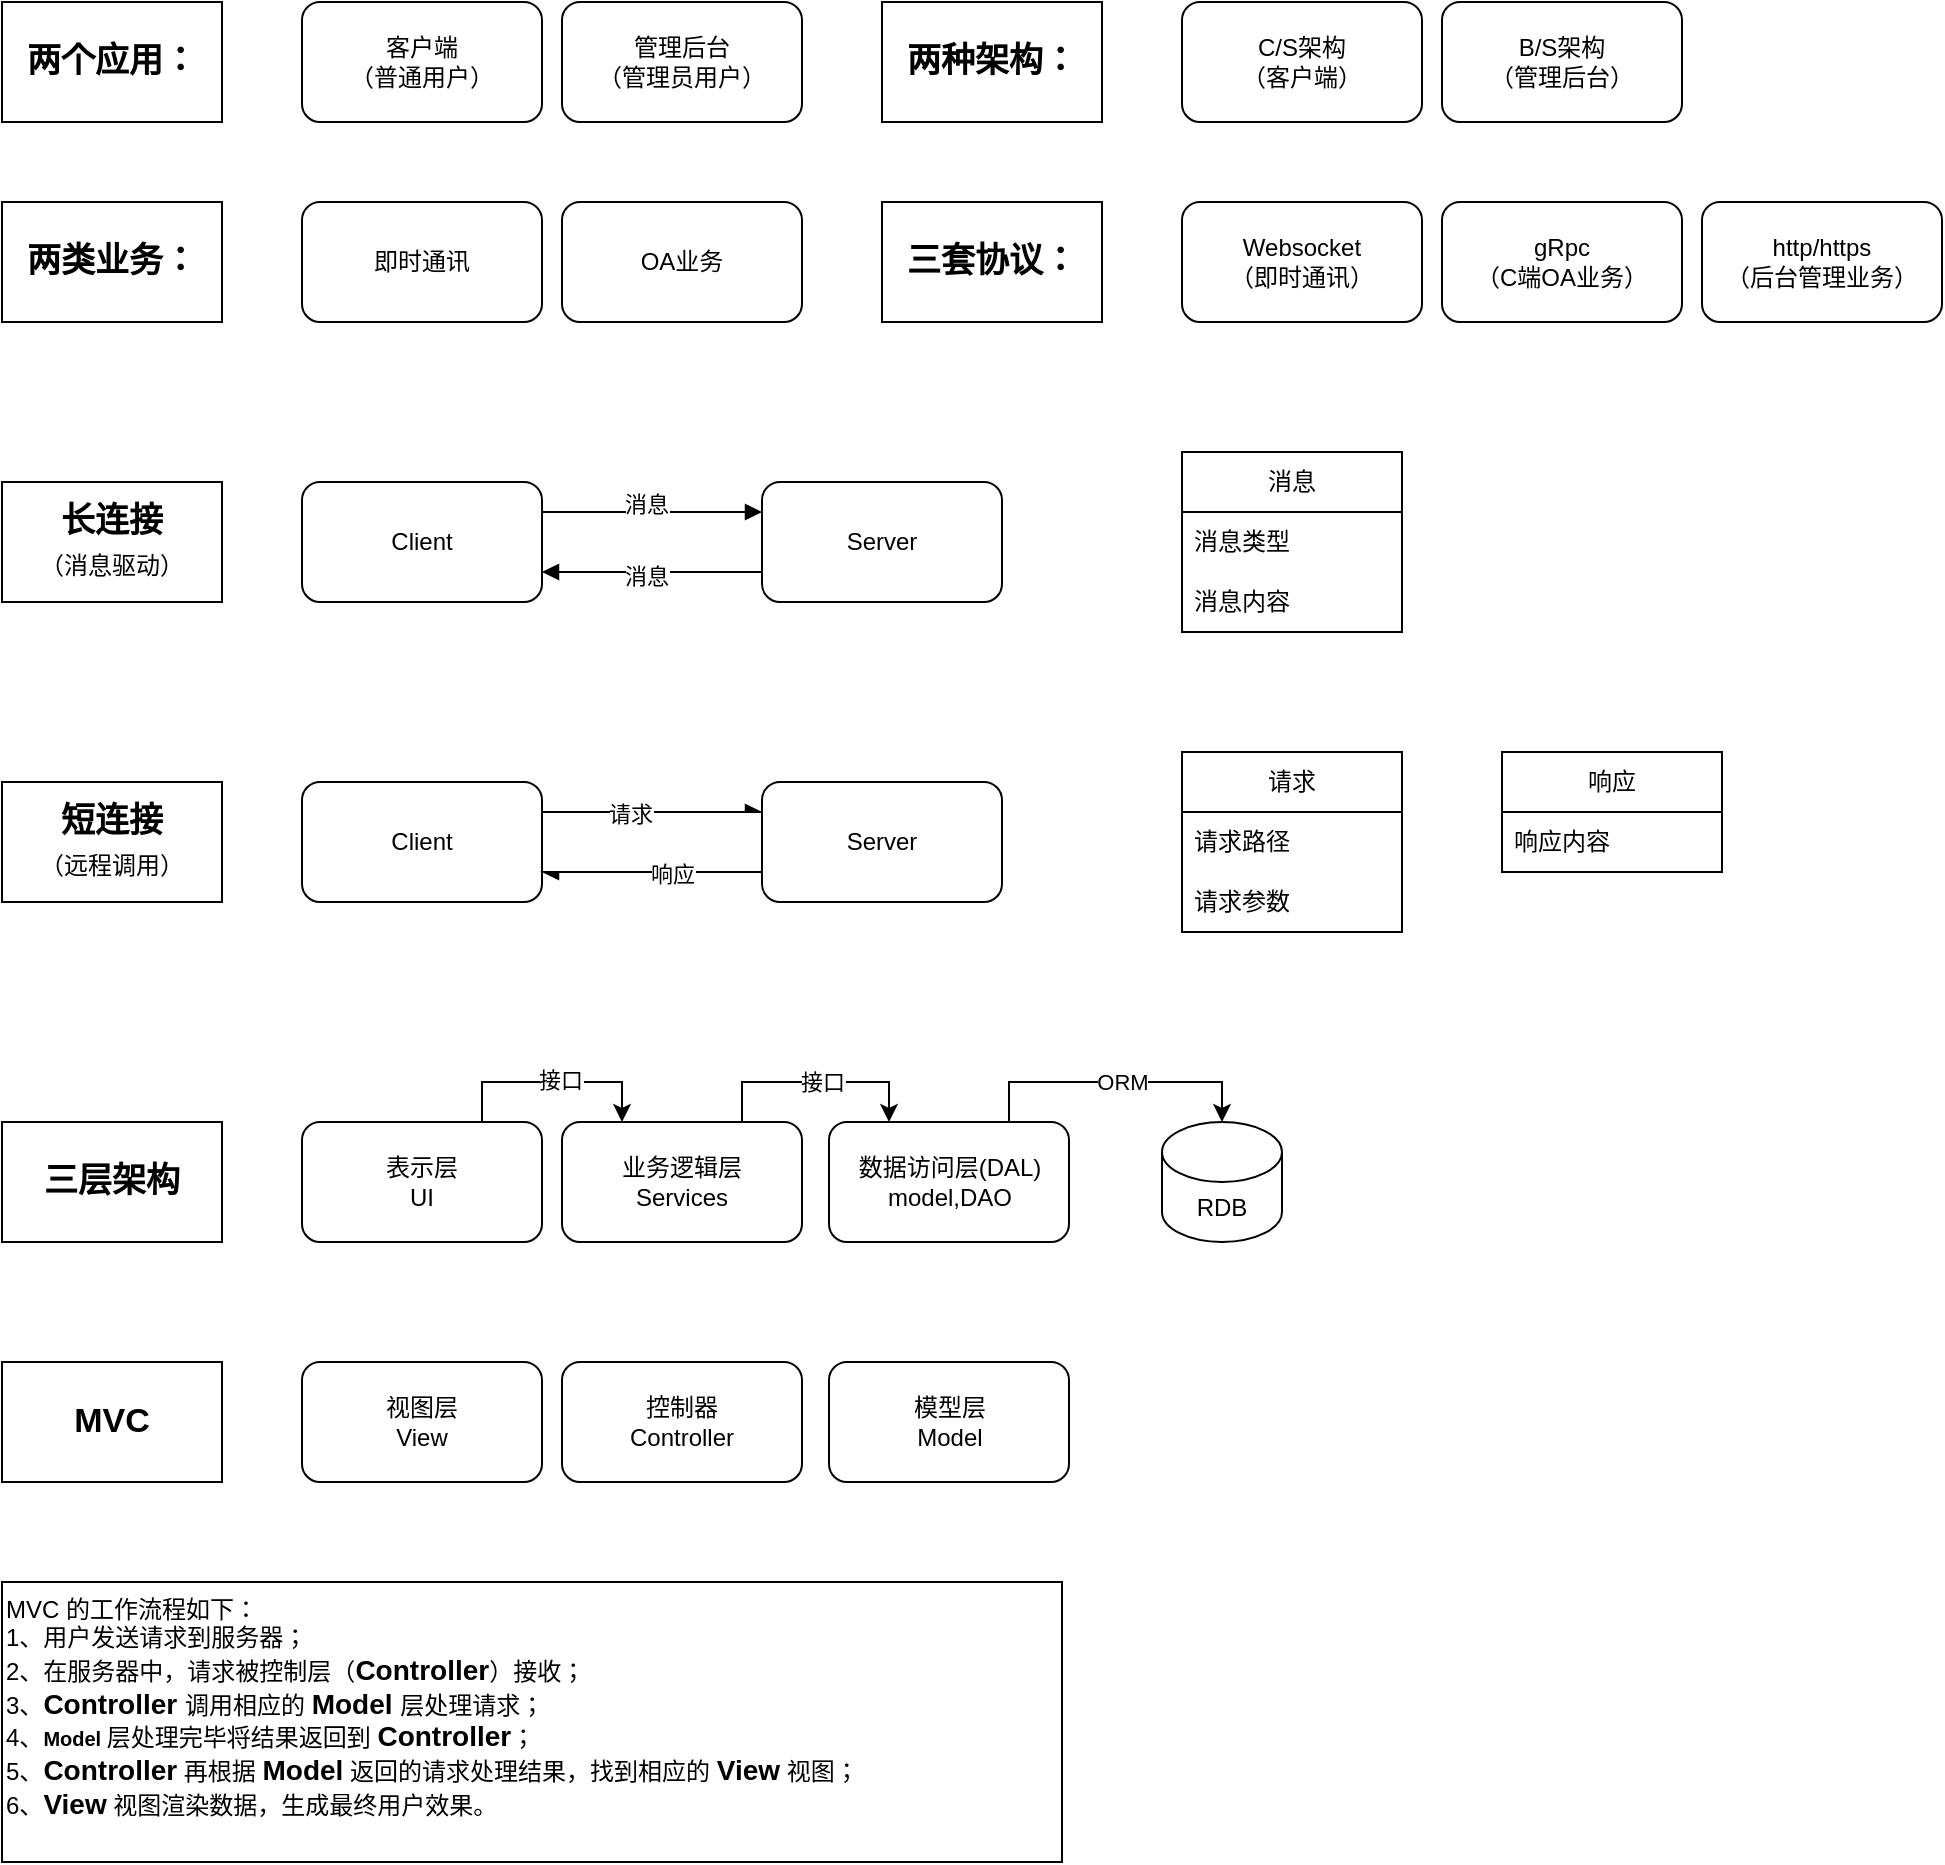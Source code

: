 <mxfile version="21.5.0" type="github" pages="5">
  <diagram name="基础" id="sG3oPgEz_aeOG0XMmGw-">
    <mxGraphModel dx="1434" dy="756" grid="1" gridSize="10" guides="1" tooltips="1" connect="1" arrows="1" fold="1" page="1" pageScale="1" pageWidth="827" pageHeight="1169" math="0" shadow="0">
      <root>
        <mxCell id="0" />
        <mxCell id="1" parent="0" />
        <mxCell id="rIzHxiZNS2y8i6uPBZCZ-1" value="客户端&lt;br&gt;（普通用户）" style="rounded=1;whiteSpace=wrap;html=1;" parent="1" vertex="1">
          <mxGeometry x="150" y="40" width="120" height="60" as="geometry" />
        </mxCell>
        <mxCell id="rIzHxiZNS2y8i6uPBZCZ-2" value="管理后台&lt;br&gt;（管理员用户）" style="rounded=1;whiteSpace=wrap;html=1;" parent="1" vertex="1">
          <mxGeometry x="280" y="40" width="120" height="60" as="geometry" />
        </mxCell>
        <mxCell id="rIzHxiZNS2y8i6uPBZCZ-3" value="两个应用：" style="text;strokeColor=default;align=center;fillColor=none;html=1;verticalAlign=middle;whiteSpace=wrap;rounded=0;fontSize=17;fontStyle=1;labelBorderColor=none;" parent="1" vertex="1">
          <mxGeometry y="40" width="110" height="60" as="geometry" />
        </mxCell>
        <mxCell id="rIzHxiZNS2y8i6uPBZCZ-4" value="两类业务：" style="text;strokeColor=default;align=center;fillColor=none;html=1;verticalAlign=middle;whiteSpace=wrap;rounded=0;fontSize=17;fontStyle=1;labelBorderColor=none;" parent="1" vertex="1">
          <mxGeometry y="140" width="110" height="60" as="geometry" />
        </mxCell>
        <mxCell id="rIzHxiZNS2y8i6uPBZCZ-5" value="即时通讯" style="rounded=1;whiteSpace=wrap;html=1;" parent="1" vertex="1">
          <mxGeometry x="150" y="140" width="120" height="60" as="geometry" />
        </mxCell>
        <mxCell id="rIzHxiZNS2y8i6uPBZCZ-6" value="OA业务" style="rounded=1;whiteSpace=wrap;html=1;" parent="1" vertex="1">
          <mxGeometry x="280" y="140" width="120" height="60" as="geometry" />
        </mxCell>
        <mxCell id="rIzHxiZNS2y8i6uPBZCZ-7" value="两种架构：" style="text;strokeColor=default;align=center;fillColor=none;html=1;verticalAlign=middle;whiteSpace=wrap;rounded=0;fontSize=17;fontStyle=1;labelBorderColor=none;" parent="1" vertex="1">
          <mxGeometry x="440" y="40" width="110" height="60" as="geometry" />
        </mxCell>
        <mxCell id="rIzHxiZNS2y8i6uPBZCZ-8" value="C/S架构&lt;br&gt;（客户端）" style="rounded=1;whiteSpace=wrap;html=1;" parent="1" vertex="1">
          <mxGeometry x="590" y="40" width="120" height="60" as="geometry" />
        </mxCell>
        <mxCell id="rIzHxiZNS2y8i6uPBZCZ-9" value="B/S架构&lt;br&gt;（管理后台）" style="rounded=1;whiteSpace=wrap;html=1;" parent="1" vertex="1">
          <mxGeometry x="720" y="40" width="120" height="60" as="geometry" />
        </mxCell>
        <mxCell id="rIzHxiZNS2y8i6uPBZCZ-10" value="三套协议：" style="text;strokeColor=default;align=center;fillColor=none;html=1;verticalAlign=middle;whiteSpace=wrap;rounded=0;fontSize=17;fontStyle=1;labelBorderColor=none;" parent="1" vertex="1">
          <mxGeometry x="440" y="140" width="110" height="60" as="geometry" />
        </mxCell>
        <mxCell id="rIzHxiZNS2y8i6uPBZCZ-11" value="Websocket&lt;br&gt;（即时通讯）" style="rounded=1;whiteSpace=wrap;html=1;" parent="1" vertex="1">
          <mxGeometry x="590" y="140" width="120" height="60" as="geometry" />
        </mxCell>
        <mxCell id="rIzHxiZNS2y8i6uPBZCZ-12" value="gRpc&lt;br&gt;（C端OA业务）" style="rounded=1;whiteSpace=wrap;html=1;" parent="1" vertex="1">
          <mxGeometry x="720" y="140" width="120" height="60" as="geometry" />
        </mxCell>
        <mxCell id="rIzHxiZNS2y8i6uPBZCZ-13" value="http/https&lt;br&gt;（后台管理业务）" style="rounded=1;whiteSpace=wrap;html=1;" parent="1" vertex="1">
          <mxGeometry x="850" y="140" width="120" height="60" as="geometry" />
        </mxCell>
        <mxCell id="rIzHxiZNS2y8i6uPBZCZ-14" value="长连接&lt;br&gt;&lt;font style=&quot;font-size: 12px; font-weight: normal;&quot;&gt;（消息驱动）&lt;/font&gt;" style="text;strokeColor=default;align=center;fillColor=none;html=1;verticalAlign=middle;whiteSpace=wrap;rounded=0;fontSize=17;fontStyle=1;labelBorderColor=none;" parent="1" vertex="1">
          <mxGeometry y="280" width="110" height="60" as="geometry" />
        </mxCell>
        <mxCell id="rIzHxiZNS2y8i6uPBZCZ-15" value="Client" style="rounded=1;whiteSpace=wrap;html=1;" parent="1" vertex="1">
          <mxGeometry x="150" y="280" width="120" height="60" as="geometry" />
        </mxCell>
        <mxCell id="rIzHxiZNS2y8i6uPBZCZ-16" value="Server" style="rounded=1;whiteSpace=wrap;html=1;" parent="1" vertex="1">
          <mxGeometry x="380" y="280" width="120" height="60" as="geometry" />
        </mxCell>
        <mxCell id="rIzHxiZNS2y8i6uPBZCZ-17" value="" style="endArrow=block;html=1;rounded=0;exitX=1;exitY=0.25;exitDx=0;exitDy=0;entryX=0;entryY=0.25;entryDx=0;entryDy=0;endFill=1;" parent="1" source="rIzHxiZNS2y8i6uPBZCZ-15" target="rIzHxiZNS2y8i6uPBZCZ-16" edge="1">
          <mxGeometry width="50" height="50" relative="1" as="geometry">
            <mxPoint x="270" y="300" as="sourcePoint" />
            <mxPoint x="320" y="250" as="targetPoint" />
          </mxGeometry>
        </mxCell>
        <mxCell id="rIzHxiZNS2y8i6uPBZCZ-18" value="消息" style="edgeLabel;html=1;align=center;verticalAlign=middle;resizable=0;points=[];" parent="rIzHxiZNS2y8i6uPBZCZ-17" vertex="1" connectable="0">
          <mxGeometry x="-0.067" y="4" relative="1" as="geometry">
            <mxPoint as="offset" />
          </mxGeometry>
        </mxCell>
        <mxCell id="rIzHxiZNS2y8i6uPBZCZ-19" value="" style="endArrow=block;html=1;rounded=0;exitX=0;exitY=0.75;exitDx=0;exitDy=0;entryX=1;entryY=0.75;entryDx=0;entryDy=0;endFill=1;" parent="1" source="rIzHxiZNS2y8i6uPBZCZ-16" target="rIzHxiZNS2y8i6uPBZCZ-15" edge="1">
          <mxGeometry width="50" height="50" relative="1" as="geometry">
            <mxPoint x="420" y="410" as="sourcePoint" />
            <mxPoint x="470" y="360" as="targetPoint" />
          </mxGeometry>
        </mxCell>
        <mxCell id="rIzHxiZNS2y8i6uPBZCZ-20" value="消息" style="edgeLabel;html=1;align=center;verticalAlign=middle;resizable=0;points=[];" parent="rIzHxiZNS2y8i6uPBZCZ-19" vertex="1" connectable="0">
          <mxGeometry x="0.067" y="2" relative="1" as="geometry">
            <mxPoint as="offset" />
          </mxGeometry>
        </mxCell>
        <mxCell id="rIzHxiZNS2y8i6uPBZCZ-21" value="短连接&lt;br&gt;&lt;font style=&quot;font-size: 12px; font-weight: normal;&quot;&gt;（远程调用）&lt;/font&gt;" style="text;strokeColor=default;align=center;fillColor=none;html=1;verticalAlign=middle;whiteSpace=wrap;rounded=0;fontSize=17;fontStyle=1;labelBorderColor=none;" parent="1" vertex="1">
          <mxGeometry y="430" width="110" height="60" as="geometry" />
        </mxCell>
        <mxCell id="rIzHxiZNS2y8i6uPBZCZ-38" style="edgeStyle=orthogonalEdgeStyle;rounded=0;orthogonalLoop=1;jettySize=auto;html=1;exitX=1;exitY=0.25;exitDx=0;exitDy=0;entryX=0;entryY=0.25;entryDx=0;entryDy=0;endArrow=async;endFill=1;" parent="1" source="rIzHxiZNS2y8i6uPBZCZ-23" target="rIzHxiZNS2y8i6uPBZCZ-24" edge="1">
          <mxGeometry relative="1" as="geometry" />
        </mxCell>
        <mxCell id="rIzHxiZNS2y8i6uPBZCZ-39" value="请求" style="edgeLabel;html=1;align=center;verticalAlign=middle;resizable=0;points=[];" parent="rIzHxiZNS2y8i6uPBZCZ-38" vertex="1" connectable="0">
          <mxGeometry x="-0.2" y="-1" relative="1" as="geometry">
            <mxPoint as="offset" />
          </mxGeometry>
        </mxCell>
        <mxCell id="rIzHxiZNS2y8i6uPBZCZ-23" value="Client" style="rounded=1;whiteSpace=wrap;html=1;" parent="1" vertex="1">
          <mxGeometry x="150" y="430" width="120" height="60" as="geometry" />
        </mxCell>
        <mxCell id="rIzHxiZNS2y8i6uPBZCZ-24" value="Server" style="rounded=1;whiteSpace=wrap;html=1;" parent="1" vertex="1">
          <mxGeometry x="380" y="430" width="120" height="60" as="geometry" />
        </mxCell>
        <mxCell id="rIzHxiZNS2y8i6uPBZCZ-34" value="" style="endArrow=async;html=1;rounded=0;exitX=0;exitY=0.75;exitDx=0;exitDy=0;endFill=1;entryX=1;entryY=0.75;entryDx=0;entryDy=0;" parent="1" source="rIzHxiZNS2y8i6uPBZCZ-24" target="rIzHxiZNS2y8i6uPBZCZ-23" edge="1">
          <mxGeometry width="50" height="50" relative="1" as="geometry">
            <mxPoint x="382.04" y="467" as="sourcePoint" />
            <mxPoint x="270" y="467" as="targetPoint" />
          </mxGeometry>
        </mxCell>
        <mxCell id="rIzHxiZNS2y8i6uPBZCZ-40" value="响应" style="edgeLabel;html=1;align=center;verticalAlign=middle;resizable=0;points=[];" parent="rIzHxiZNS2y8i6uPBZCZ-34" vertex="1" connectable="0">
          <mxGeometry x="-0.182" y="1" relative="1" as="geometry">
            <mxPoint as="offset" />
          </mxGeometry>
        </mxCell>
        <mxCell id="rIzHxiZNS2y8i6uPBZCZ-45" value="消息" style="swimlane;fontStyle=0;childLayout=stackLayout;horizontal=1;startSize=30;horizontalStack=0;resizeParent=1;resizeParentMax=0;resizeLast=0;collapsible=1;marginBottom=0;whiteSpace=wrap;html=1;" parent="1" vertex="1">
          <mxGeometry x="590" y="265" width="110" height="90" as="geometry" />
        </mxCell>
        <mxCell id="rIzHxiZNS2y8i6uPBZCZ-47" value="消息类型" style="text;strokeColor=none;fillColor=none;align=left;verticalAlign=middle;spacingLeft=4;spacingRight=4;overflow=hidden;points=[[0,0.5],[1,0.5]];portConstraint=eastwest;rotatable=0;whiteSpace=wrap;html=1;" parent="rIzHxiZNS2y8i6uPBZCZ-45" vertex="1">
          <mxGeometry y="30" width="110" height="30" as="geometry" />
        </mxCell>
        <mxCell id="rIzHxiZNS2y8i6uPBZCZ-48" value="消息内容" style="text;strokeColor=none;fillColor=none;align=left;verticalAlign=middle;spacingLeft=4;spacingRight=4;overflow=hidden;points=[[0,0.5],[1,0.5]];portConstraint=eastwest;rotatable=0;whiteSpace=wrap;html=1;" parent="rIzHxiZNS2y8i6uPBZCZ-45" vertex="1">
          <mxGeometry y="60" width="110" height="30" as="geometry" />
        </mxCell>
        <mxCell id="rIzHxiZNS2y8i6uPBZCZ-53" value="请求" style="swimlane;fontStyle=0;childLayout=stackLayout;horizontal=1;startSize=30;horizontalStack=0;resizeParent=1;resizeParentMax=0;resizeLast=0;collapsible=1;marginBottom=0;whiteSpace=wrap;html=1;" parent="1" vertex="1">
          <mxGeometry x="590" y="415" width="110" height="90" as="geometry" />
        </mxCell>
        <mxCell id="rIzHxiZNS2y8i6uPBZCZ-54" value="请求路径" style="text;strokeColor=none;fillColor=none;align=left;verticalAlign=middle;spacingLeft=4;spacingRight=4;overflow=hidden;points=[[0,0.5],[1,0.5]];portConstraint=eastwest;rotatable=0;whiteSpace=wrap;html=1;" parent="rIzHxiZNS2y8i6uPBZCZ-53" vertex="1">
          <mxGeometry y="30" width="110" height="30" as="geometry" />
        </mxCell>
        <mxCell id="rIzHxiZNS2y8i6uPBZCZ-55" value="请求参数" style="text;strokeColor=none;fillColor=none;align=left;verticalAlign=middle;spacingLeft=4;spacingRight=4;overflow=hidden;points=[[0,0.5],[1,0.5]];portConstraint=eastwest;rotatable=0;whiteSpace=wrap;html=1;" parent="rIzHxiZNS2y8i6uPBZCZ-53" vertex="1">
          <mxGeometry y="60" width="110" height="30" as="geometry" />
        </mxCell>
        <mxCell id="rIzHxiZNS2y8i6uPBZCZ-57" value="响应" style="swimlane;fontStyle=0;childLayout=stackLayout;horizontal=1;startSize=30;horizontalStack=0;resizeParent=1;resizeParentMax=0;resizeLast=0;collapsible=1;marginBottom=0;whiteSpace=wrap;html=1;" parent="1" vertex="1">
          <mxGeometry x="750" y="415" width="110" height="60" as="geometry" />
        </mxCell>
        <mxCell id="rIzHxiZNS2y8i6uPBZCZ-58" value="响应内容" style="text;strokeColor=none;fillColor=none;align=left;verticalAlign=middle;spacingLeft=4;spacingRight=4;overflow=hidden;points=[[0,0.5],[1,0.5]];portConstraint=eastwest;rotatable=0;whiteSpace=wrap;html=1;" parent="rIzHxiZNS2y8i6uPBZCZ-57" vertex="1">
          <mxGeometry y="30" width="110" height="30" as="geometry" />
        </mxCell>
        <mxCell id="9mUCNVrWk9rMqtIubA2z-7" style="edgeStyle=orthogonalEdgeStyle;rounded=0;orthogonalLoop=1;jettySize=auto;html=1;exitX=0.75;exitY=0;exitDx=0;exitDy=0;entryX=0.25;entryY=0;entryDx=0;entryDy=0;" parent="1" source="9mUCNVrWk9rMqtIubA2z-1" target="9mUCNVrWk9rMqtIubA2z-3" edge="1">
          <mxGeometry relative="1" as="geometry" />
        </mxCell>
        <mxCell id="9mUCNVrWk9rMqtIubA2z-8" value="接口" style="edgeLabel;html=1;align=center;verticalAlign=middle;resizable=0;points=[];" parent="9mUCNVrWk9rMqtIubA2z-7" vertex="1" connectable="0">
          <mxGeometry x="-0.212" y="1" relative="1" as="geometry">
            <mxPoint x="15" as="offset" />
          </mxGeometry>
        </mxCell>
        <mxCell id="9mUCNVrWk9rMqtIubA2z-1" value="表示层&lt;br&gt;UI" style="rounded=1;whiteSpace=wrap;html=1;" parent="1" vertex="1">
          <mxGeometry x="150" y="600" width="120" height="60" as="geometry" />
        </mxCell>
        <mxCell id="9mUCNVrWk9rMqtIubA2z-2" value="三层架构" style="text;strokeColor=default;align=center;fillColor=none;html=1;verticalAlign=middle;whiteSpace=wrap;rounded=0;fontSize=17;fontStyle=1;labelBorderColor=none;" parent="1" vertex="1">
          <mxGeometry y="600" width="110" height="60" as="geometry" />
        </mxCell>
        <mxCell id="9mUCNVrWk9rMqtIubA2z-10" style="edgeStyle=orthogonalEdgeStyle;rounded=0;orthogonalLoop=1;jettySize=auto;html=1;exitX=0.75;exitY=0;exitDx=0;exitDy=0;entryX=0.25;entryY=0;entryDx=0;entryDy=0;" parent="1" source="9mUCNVrWk9rMqtIubA2z-3" target="9mUCNVrWk9rMqtIubA2z-4" edge="1">
          <mxGeometry relative="1" as="geometry" />
        </mxCell>
        <mxCell id="9mUCNVrWk9rMqtIubA2z-11" value="接口" style="edgeLabel;html=1;align=center;verticalAlign=middle;resizable=0;points=[];" parent="9mUCNVrWk9rMqtIubA2z-10" vertex="1" connectable="0">
          <mxGeometry x="-0.242" relative="1" as="geometry">
            <mxPoint x="17" as="offset" />
          </mxGeometry>
        </mxCell>
        <mxCell id="9mUCNVrWk9rMqtIubA2z-3" value="业务逻辑层&lt;br&gt;Services" style="rounded=1;whiteSpace=wrap;html=1;" parent="1" vertex="1">
          <mxGeometry x="280" y="600" width="120" height="60" as="geometry" />
        </mxCell>
        <mxCell id="9mUCNVrWk9rMqtIubA2z-14" style="edgeStyle=orthogonalEdgeStyle;rounded=0;orthogonalLoop=1;jettySize=auto;html=1;exitX=0.75;exitY=0;exitDx=0;exitDy=0;entryX=0.5;entryY=0;entryDx=0;entryDy=0;entryPerimeter=0;" parent="1" source="9mUCNVrWk9rMqtIubA2z-4" target="9mUCNVrWk9rMqtIubA2z-13" edge="1">
          <mxGeometry relative="1" as="geometry" />
        </mxCell>
        <mxCell id="9mUCNVrWk9rMqtIubA2z-15" value="ORM" style="edgeLabel;html=1;align=center;verticalAlign=middle;resizable=0;points=[];" parent="9mUCNVrWk9rMqtIubA2z-14" vertex="1" connectable="0">
          <mxGeometry x="-0.215" relative="1" as="geometry">
            <mxPoint x="19" as="offset" />
          </mxGeometry>
        </mxCell>
        <mxCell id="9mUCNVrWk9rMqtIubA2z-4" value="数据访问层(DAL)&lt;br&gt;model,DAO" style="rounded=1;whiteSpace=wrap;html=1;" parent="1" vertex="1">
          <mxGeometry x="413.5" y="600" width="120" height="60" as="geometry" />
        </mxCell>
        <mxCell id="9mUCNVrWk9rMqtIubA2z-13" value="RDB" style="shape=cylinder3;whiteSpace=wrap;html=1;boundedLbl=1;backgroundOutline=1;size=15;" parent="1" vertex="1">
          <mxGeometry x="580" y="600" width="60" height="60" as="geometry" />
        </mxCell>
        <mxCell id="4Tgl8FOToFGgo1LtBtbl-1" value="MVC" style="text;strokeColor=default;align=center;fillColor=none;html=1;verticalAlign=middle;whiteSpace=wrap;rounded=0;fontSize=17;fontStyle=1;labelBorderColor=none;" parent="1" vertex="1">
          <mxGeometry y="720" width="110" height="60" as="geometry" />
        </mxCell>
        <mxCell id="4Tgl8FOToFGgo1LtBtbl-2" value="视图层&lt;br&gt;View" style="rounded=1;whiteSpace=wrap;html=1;" parent="1" vertex="1">
          <mxGeometry x="150" y="720" width="120" height="60" as="geometry" />
        </mxCell>
        <mxCell id="4Tgl8FOToFGgo1LtBtbl-3" value="控制器&lt;br&gt;Controller" style="rounded=1;whiteSpace=wrap;html=1;" parent="1" vertex="1">
          <mxGeometry x="280" y="720" width="120" height="60" as="geometry" />
        </mxCell>
        <mxCell id="4Tgl8FOToFGgo1LtBtbl-4" value="模型层&lt;br&gt;Model" style="rounded=1;whiteSpace=wrap;html=1;" parent="1" vertex="1">
          <mxGeometry x="413.5" y="720" width="120" height="60" as="geometry" />
        </mxCell>
        <mxCell id="4Tgl8FOToFGgo1LtBtbl-5" value="&lt;div&gt;MVC 的工作流程如下：&lt;/div&gt;&lt;div&gt;&lt;span style=&quot;font-size: 12px;&quot;&gt;1、用户发送请求到服务器；&lt;/span&gt;&lt;/div&gt;&lt;div&gt;&lt;span style=&quot;font-size: 12px;&quot;&gt;2、在服务器中，请求被控制层（&lt;/span&gt;&lt;b style=&quot;&quot;&gt;&lt;font style=&quot;font-size: 14px;&quot;&gt;Controller&lt;/font&gt;&lt;/b&gt;&lt;span style=&quot;font-size: 12px;&quot;&gt;）接收；&lt;/span&gt;&lt;/div&gt;&lt;div&gt;&lt;span style=&quot;font-size: 12px;&quot;&gt;3、&lt;/span&gt;&lt;b style=&quot;font-size: 14px;&quot;&gt;&lt;font style=&quot;font-size: 14px;&quot;&gt;Controller&lt;/font&gt; &lt;/b&gt;&lt;span style=&quot;font-size: 12px;&quot;&gt;调用相应的 &lt;/span&gt;&lt;b style=&quot;&quot;&gt;&lt;font style=&quot;font-size: 14px;&quot;&gt;Model &lt;/font&gt;&lt;/b&gt;&lt;span style=&quot;font-size: 12px;&quot;&gt;层处理请求；&lt;/span&gt;&lt;/div&gt;&lt;div&gt;&lt;span style=&quot;font-size: 12px;&quot;&gt;4、&lt;/span&gt;&lt;font size=&quot;1&quot;&gt;&lt;b&gt;Model &lt;/b&gt;&lt;/font&gt;&lt;span style=&quot;font-size: 12px;&quot;&gt;层处理完毕将结果返回到 &lt;/span&gt;&lt;b style=&quot;&quot;&gt;&lt;font style=&quot;font-size: 14px;&quot;&gt;Controller&lt;/font&gt;&lt;/b&gt;&lt;span style=&quot;font-size: 12px;&quot;&gt;；&lt;/span&gt;&lt;/div&gt;&lt;div&gt;&lt;span style=&quot;font-size: 12px;&quot;&gt;5、&lt;/span&gt;&lt;b style=&quot;&quot;&gt;&lt;font style=&quot;font-size: 14px;&quot;&gt;Controller&lt;/font&gt;&lt;/b&gt;&lt;span style=&quot;font-size: 12px;&quot;&gt; 再根据 &lt;/span&gt;&lt;b style=&quot;&quot;&gt;&lt;font style=&quot;font-size: 14px;&quot;&gt;Model&lt;/font&gt;&lt;/b&gt;&lt;span style=&quot;font-size: 12px;&quot;&gt; 返回的请求处理结果，找到相应的 &lt;/span&gt;&lt;b style=&quot;&quot;&gt;&lt;font style=&quot;font-size: 14px;&quot;&gt;View&lt;/font&gt;&lt;/b&gt;&lt;span style=&quot;font-size: 12px;&quot;&gt; 视图；&lt;/span&gt;&lt;/div&gt;&lt;div&gt;&lt;span style=&quot;font-size: 12px;&quot;&gt;6、&lt;/span&gt;&lt;b style=&quot;&quot;&gt;&lt;font style=&quot;font-size: 14px;&quot;&gt;View&lt;/font&gt;&lt;/b&gt;&lt;span style=&quot;font-size: 12px;&quot;&gt; 视图渲染数据，生成最终用户效果。&lt;/span&gt;&lt;/div&gt;" style="text;strokeColor=default;align=left;fillColor=none;html=1;verticalAlign=top;whiteSpace=wrap;rounded=0;labelBorderColor=none;" parent="1" vertex="1">
          <mxGeometry y="830" width="530" height="140" as="geometry" />
        </mxCell>
      </root>
    </mxGraphModel>
  </diagram>
  <diagram id="tN4jnSYM_h4HnrClo1Nv" name="在长连接实现短链接效果">
    <mxGraphModel dx="1434" dy="756" grid="1" gridSize="10" guides="1" tooltips="1" connect="1" arrows="1" fold="1" page="1" pageScale="1" pageWidth="827" pageHeight="1169" math="0" shadow="0">
      <root>
        <mxCell id="0" />
        <mxCell id="1" parent="0" />
        <mxCell id="YNOUVwH54cx1xNfk3MO3-1" value="长连接的优缺点：&lt;br&gt;优点：&lt;br&gt;&amp;nbsp; &amp;nbsp; 1、减少TCP握手，响应速度更快；&lt;br&gt;&amp;nbsp; &amp;nbsp; 2、减少认证次数，系统开销更小；&lt;br&gt;&amp;nbsp; &amp;nbsp; 3、服务端可以主动发送数据；&lt;br&gt;&lt;br&gt;弱势：&lt;br&gt;&amp;nbsp; &amp;nbsp; 1、在一个连接处理多个事务，只能串行化处理，效率低。" style="text;strokeColor=default;align=left;fillColor=none;html=1;verticalAlign=top;whiteSpace=wrap;rounded=0;horizontal=1;" parent="1" vertex="1">
          <mxGeometry x="50" y="50" width="400" height="150" as="geometry" />
        </mxCell>
        <mxCell id="YNOUVwH54cx1xNfk3MO3-2" value="" style="endArrow=none;html=1;rounded=0;" parent="1" edge="1">
          <mxGeometry width="50" height="50" relative="1" as="geometry">
            <mxPoint x="120" y="400" as="sourcePoint" />
            <mxPoint x="120" y="280" as="targetPoint" />
          </mxGeometry>
        </mxCell>
        <mxCell id="YNOUVwH54cx1xNfk3MO3-23" value="" style="childLayout=tableLayout;recursiveResize=0;shadow=0;fillColor=none;strokeColor=#C0C0C0;" parent="1" vertex="1">
          <mxGeometry x="50" y="270" width="60" height="140" as="geometry" />
        </mxCell>
        <mxCell id="YNOUVwH54cx1xNfk3MO3-24" value="" style="shape=tableRow;horizontal=0;startSize=0;swimlaneHead=0;swimlaneBody=0;top=0;left=0;bottom=0;right=0;dropTarget=0;collapsible=0;recursiveResize=0;expand=0;fontStyle=0;fillColor=none;" parent="YNOUVwH54cx1xNfk3MO3-23" vertex="1">
          <mxGeometry width="60" height="47" as="geometry" />
        </mxCell>
        <mxCell id="YNOUVwH54cx1xNfk3MO3-25" value="事务1" style="connectable=0;recursiveResize=0;strokeColor=none;fillColor=none;align=center;whiteSpace=wrap;html=1;" parent="YNOUVwH54cx1xNfk3MO3-24" vertex="1">
          <mxGeometry width="60" height="47" as="geometry">
            <mxRectangle width="60" height="47" as="alternateBounds" />
          </mxGeometry>
        </mxCell>
        <mxCell id="YNOUVwH54cx1xNfk3MO3-28" style="shape=tableRow;horizontal=0;startSize=0;swimlaneHead=0;swimlaneBody=0;top=0;left=0;bottom=0;right=0;dropTarget=0;collapsible=0;recursiveResize=0;expand=0;fontStyle=0;fillColor=none;" parent="YNOUVwH54cx1xNfk3MO3-23" vertex="1">
          <mxGeometry y="47" width="60" height="46" as="geometry" />
        </mxCell>
        <mxCell id="YNOUVwH54cx1xNfk3MO3-29" value="事务2" style="connectable=0;recursiveResize=0;strokeColor=none;fillColor=none;align=center;whiteSpace=wrap;html=1;" parent="YNOUVwH54cx1xNfk3MO3-28" vertex="1">
          <mxGeometry width="60" height="46" as="geometry">
            <mxRectangle width="60" height="46" as="alternateBounds" />
          </mxGeometry>
        </mxCell>
        <mxCell id="YNOUVwH54cx1xNfk3MO3-32" style="shape=tableRow;horizontal=0;startSize=0;swimlaneHead=0;swimlaneBody=0;top=0;left=0;bottom=0;right=0;dropTarget=0;collapsible=0;recursiveResize=0;expand=0;fontStyle=0;fillColor=none;" parent="YNOUVwH54cx1xNfk3MO3-23" vertex="1">
          <mxGeometry y="93" width="60" height="47" as="geometry" />
        </mxCell>
        <mxCell id="YNOUVwH54cx1xNfk3MO3-33" value="事务3" style="connectable=0;recursiveResize=0;strokeColor=none;fillColor=none;align=center;whiteSpace=wrap;html=1;" parent="YNOUVwH54cx1xNfk3MO3-32" vertex="1">
          <mxGeometry width="60" height="47" as="geometry">
            <mxRectangle width="60" height="47" as="alternateBounds" />
          </mxGeometry>
        </mxCell>
        <mxCell id="YNOUVwH54cx1xNfk3MO3-37" value="" style="endArrow=none;html=1;rounded=0;" parent="1" edge="1">
          <mxGeometry width="50" height="50" relative="1" as="geometry">
            <mxPoint x="400" y="400" as="sourcePoint" />
            <mxPoint x="400" y="280" as="targetPoint" />
          </mxGeometry>
        </mxCell>
        <mxCell id="YNOUVwH54cx1xNfk3MO3-38" value="" style="childLayout=tableLayout;recursiveResize=0;shadow=0;fillColor=none;strokeColor=#C0C0C0;" parent="1" vertex="1">
          <mxGeometry x="414" y="270" width="60" height="140" as="geometry" />
        </mxCell>
        <mxCell id="YNOUVwH54cx1xNfk3MO3-39" value="" style="shape=tableRow;horizontal=0;startSize=0;swimlaneHead=0;swimlaneBody=0;top=0;left=0;bottom=0;right=0;dropTarget=0;collapsible=0;recursiveResize=0;expand=0;fontStyle=0;fillColor=none;" parent="YNOUVwH54cx1xNfk3MO3-38" vertex="1">
          <mxGeometry width="60" height="47" as="geometry" />
        </mxCell>
        <mxCell id="YNOUVwH54cx1xNfk3MO3-40" value="事务1" style="connectable=0;recursiveResize=0;strokeColor=none;fillColor=none;align=center;whiteSpace=wrap;html=1;" parent="YNOUVwH54cx1xNfk3MO3-39" vertex="1">
          <mxGeometry width="60" height="47" as="geometry">
            <mxRectangle width="60" height="47" as="alternateBounds" />
          </mxGeometry>
        </mxCell>
        <mxCell id="YNOUVwH54cx1xNfk3MO3-41" style="shape=tableRow;horizontal=0;startSize=0;swimlaneHead=0;swimlaneBody=0;top=0;left=0;bottom=0;right=0;dropTarget=0;collapsible=0;recursiveResize=0;expand=0;fontStyle=0;fillColor=none;" parent="YNOUVwH54cx1xNfk3MO3-38" vertex="1">
          <mxGeometry y="47" width="60" height="46" as="geometry" />
        </mxCell>
        <mxCell id="YNOUVwH54cx1xNfk3MO3-42" value="事务2" style="connectable=0;recursiveResize=0;strokeColor=none;fillColor=none;align=center;whiteSpace=wrap;html=1;" parent="YNOUVwH54cx1xNfk3MO3-41" vertex="1">
          <mxGeometry width="60" height="46" as="geometry">
            <mxRectangle width="60" height="46" as="alternateBounds" />
          </mxGeometry>
        </mxCell>
        <mxCell id="YNOUVwH54cx1xNfk3MO3-43" style="shape=tableRow;horizontal=0;startSize=0;swimlaneHead=0;swimlaneBody=0;top=0;left=0;bottom=0;right=0;dropTarget=0;collapsible=0;recursiveResize=0;expand=0;fontStyle=0;fillColor=none;" parent="YNOUVwH54cx1xNfk3MO3-38" vertex="1">
          <mxGeometry y="93" width="60" height="47" as="geometry" />
        </mxCell>
        <mxCell id="YNOUVwH54cx1xNfk3MO3-44" value="事务3" style="connectable=0;recursiveResize=0;strokeColor=none;fillColor=none;align=center;whiteSpace=wrap;html=1;" parent="YNOUVwH54cx1xNfk3MO3-43" vertex="1">
          <mxGeometry width="60" height="47" as="geometry">
            <mxRectangle width="60" height="47" as="alternateBounds" />
          </mxGeometry>
        </mxCell>
        <mxCell id="YNOUVwH54cx1xNfk3MO3-45" value="" style="endArrow=none;html=1;rounded=0;" parent="1" edge="1">
          <mxGeometry width="50" height="50" relative="1" as="geometry">
            <mxPoint x="610" y="400" as="sourcePoint" />
            <mxPoint x="610" y="280" as="targetPoint" />
          </mxGeometry>
        </mxCell>
        <mxCell id="YNOUVwH54cx1xNfk3MO3-46" value="" style="childLayout=tableLayout;recursiveResize=0;shadow=0;fillColor=none;strokeColor=#C0C0C0;" parent="1" vertex="1">
          <mxGeometry x="540" y="270" width="60" height="140" as="geometry" />
        </mxCell>
        <mxCell id="YNOUVwH54cx1xNfk3MO3-47" value="" style="shape=tableRow;horizontal=0;startSize=0;swimlaneHead=0;swimlaneBody=0;top=0;left=0;bottom=0;right=0;dropTarget=0;collapsible=0;recursiveResize=0;expand=0;fontStyle=0;fillColor=none;" parent="YNOUVwH54cx1xNfk3MO3-46" vertex="1">
          <mxGeometry width="60" height="47" as="geometry" />
        </mxCell>
        <mxCell id="YNOUVwH54cx1xNfk3MO3-48" value="事务1" style="connectable=0;recursiveResize=0;strokeColor=none;fillColor=none;align=center;whiteSpace=wrap;html=1;" parent="YNOUVwH54cx1xNfk3MO3-47" vertex="1">
          <mxGeometry width="60" height="47" as="geometry">
            <mxRectangle width="60" height="47" as="alternateBounds" />
          </mxGeometry>
        </mxCell>
        <mxCell id="YNOUVwH54cx1xNfk3MO3-49" style="shape=tableRow;horizontal=0;startSize=0;swimlaneHead=0;swimlaneBody=0;top=0;left=0;bottom=0;right=0;dropTarget=0;collapsible=0;recursiveResize=0;expand=0;fontStyle=0;fillColor=none;" parent="YNOUVwH54cx1xNfk3MO3-46" vertex="1">
          <mxGeometry y="47" width="60" height="46" as="geometry" />
        </mxCell>
        <mxCell id="YNOUVwH54cx1xNfk3MO3-50" value="事务2" style="connectable=0;recursiveResize=0;strokeColor=none;fillColor=none;align=center;whiteSpace=wrap;html=1;" parent="YNOUVwH54cx1xNfk3MO3-49" vertex="1">
          <mxGeometry width="60" height="46" as="geometry">
            <mxRectangle width="60" height="46" as="alternateBounds" />
          </mxGeometry>
        </mxCell>
        <mxCell id="YNOUVwH54cx1xNfk3MO3-51" style="shape=tableRow;horizontal=0;startSize=0;swimlaneHead=0;swimlaneBody=0;top=0;left=0;bottom=0;right=0;dropTarget=0;collapsible=0;recursiveResize=0;expand=0;fontStyle=0;fillColor=none;" parent="YNOUVwH54cx1xNfk3MO3-46" vertex="1">
          <mxGeometry y="93" width="60" height="47" as="geometry" />
        </mxCell>
        <mxCell id="YNOUVwH54cx1xNfk3MO3-52" value="事务3" style="connectable=0;recursiveResize=0;strokeColor=none;fillColor=none;align=center;whiteSpace=wrap;html=1;" parent="YNOUVwH54cx1xNfk3MO3-51" vertex="1">
          <mxGeometry width="60" height="47" as="geometry">
            <mxRectangle width="60" height="47" as="alternateBounds" />
          </mxGeometry>
        </mxCell>
        <mxCell id="YNOUVwH54cx1xNfk3MO3-54" value="" style="endArrow=none;html=1;rounded=0;" parent="1" edge="1">
          <mxGeometry width="50" height="50" relative="1" as="geometry">
            <mxPoint x="890" y="400" as="sourcePoint" />
            <mxPoint x="890" y="280" as="targetPoint" />
          </mxGeometry>
        </mxCell>
        <mxCell id="YNOUVwH54cx1xNfk3MO3-55" value="" style="childLayout=tableLayout;recursiveResize=0;shadow=0;fillColor=none;strokeColor=#C0C0C0;" parent="1" vertex="1">
          <mxGeometry x="904" y="270" width="60" height="140" as="geometry" />
        </mxCell>
        <mxCell id="YNOUVwH54cx1xNfk3MO3-56" value="" style="shape=tableRow;horizontal=0;startSize=0;swimlaneHead=0;swimlaneBody=0;top=0;left=0;bottom=0;right=0;dropTarget=0;collapsible=0;recursiveResize=0;expand=0;fontStyle=0;fillColor=none;" parent="YNOUVwH54cx1xNfk3MO3-55" vertex="1">
          <mxGeometry width="60" height="47" as="geometry" />
        </mxCell>
        <mxCell id="YNOUVwH54cx1xNfk3MO3-57" value="事务1" style="connectable=0;recursiveResize=0;strokeColor=none;fillColor=none;align=center;whiteSpace=wrap;html=1;" parent="YNOUVwH54cx1xNfk3MO3-56" vertex="1">
          <mxGeometry width="60" height="47" as="geometry">
            <mxRectangle width="60" height="47" as="alternateBounds" />
          </mxGeometry>
        </mxCell>
        <mxCell id="YNOUVwH54cx1xNfk3MO3-58" style="shape=tableRow;horizontal=0;startSize=0;swimlaneHead=0;swimlaneBody=0;top=0;left=0;bottom=0;right=0;dropTarget=0;collapsible=0;recursiveResize=0;expand=0;fontStyle=0;fillColor=none;" parent="YNOUVwH54cx1xNfk3MO3-55" vertex="1">
          <mxGeometry y="47" width="60" height="46" as="geometry" />
        </mxCell>
        <mxCell id="YNOUVwH54cx1xNfk3MO3-59" value="事务2" style="connectable=0;recursiveResize=0;strokeColor=none;fillColor=none;align=center;whiteSpace=wrap;html=1;" parent="YNOUVwH54cx1xNfk3MO3-58" vertex="1">
          <mxGeometry width="60" height="46" as="geometry">
            <mxRectangle width="60" height="46" as="alternateBounds" />
          </mxGeometry>
        </mxCell>
        <mxCell id="YNOUVwH54cx1xNfk3MO3-60" style="shape=tableRow;horizontal=0;startSize=0;swimlaneHead=0;swimlaneBody=0;top=0;left=0;bottom=0;right=0;dropTarget=0;collapsible=0;recursiveResize=0;expand=0;fontStyle=0;fillColor=none;" parent="YNOUVwH54cx1xNfk3MO3-55" vertex="1">
          <mxGeometry y="93" width="60" height="47" as="geometry" />
        </mxCell>
        <mxCell id="YNOUVwH54cx1xNfk3MO3-61" value="事务3" style="connectable=0;recursiveResize=0;strokeColor=none;fillColor=none;align=center;whiteSpace=wrap;html=1;" parent="YNOUVwH54cx1xNfk3MO3-60" vertex="1">
          <mxGeometry width="60" height="47" as="geometry">
            <mxRectangle width="60" height="47" as="alternateBounds" />
          </mxGeometry>
        </mxCell>
        <mxCell id="YNOUVwH54cx1xNfk3MO3-62" value="" style="endArrow=classic;startArrow=classic;html=1;rounded=0;" parent="1" edge="1">
          <mxGeometry width="50" height="50" relative="1" as="geometry">
            <mxPoint x="120" y="350" as="sourcePoint" />
            <mxPoint x="400" y="350" as="targetPoint" />
          </mxGeometry>
        </mxCell>
        <mxCell id="YNOUVwH54cx1xNfk3MO3-63" value="" style="endArrow=classic;startArrow=classic;html=1;rounded=0;" parent="1" edge="1">
          <mxGeometry width="50" height="50" relative="1" as="geometry">
            <mxPoint x="610" y="294" as="sourcePoint" />
            <mxPoint x="890" y="294" as="targetPoint" />
          </mxGeometry>
        </mxCell>
        <mxCell id="YNOUVwH54cx1xNfk3MO3-64" value="" style="endArrow=classic;startArrow=classic;html=1;rounded=0;" parent="1" edge="1">
          <mxGeometry width="50" height="50" relative="1" as="geometry">
            <mxPoint x="610" y="340" as="sourcePoint" />
            <mxPoint x="890" y="340" as="targetPoint" />
          </mxGeometry>
        </mxCell>
        <mxCell id="YNOUVwH54cx1xNfk3MO3-65" value="" style="endArrow=classic;startArrow=classic;html=1;rounded=0;" parent="1" edge="1">
          <mxGeometry width="50" height="50" relative="1" as="geometry">
            <mxPoint x="610" y="387" as="sourcePoint" />
            <mxPoint x="890" y="387" as="targetPoint" />
          </mxGeometry>
        </mxCell>
        <mxCell id="YNOUVwH54cx1xNfk3MO3-67" value="长连接" style="text;strokeColor=none;align=center;fillColor=none;html=1;verticalAlign=middle;whiteSpace=wrap;rounded=0;" parent="1" vertex="1">
          <mxGeometry x="230" y="360" width="60" height="30" as="geometry" />
        </mxCell>
        <mxCell id="YNOUVwH54cx1xNfk3MO3-68" value="短连接" style="text;strokeColor=none;align=center;fillColor=none;html=1;verticalAlign=middle;whiteSpace=wrap;rounded=0;" parent="1" vertex="1">
          <mxGeometry x="720" y="310" width="60" height="30" as="geometry" />
        </mxCell>
        <mxCell id="YNOUVwH54cx1xNfk3MO3-69" value="1、事务1，请求持有连接句柄；&lt;br&gt;2、事务1，发送数据；&lt;br&gt;3、事务1，等待服务器返回数据；&lt;br&gt;4、事务1，读取服务器返回数据；&lt;br&gt;5、事务1，释放连接句柄；&lt;br&gt;6、事务2、3依次重复上述5个过程。" style="text;strokeColor=none;align=left;fillColor=none;html=1;verticalAlign=top;whiteSpace=wrap;rounded=0;" parent="1" vertex="1">
          <mxGeometry x="50" y="440" width="230" height="110" as="geometry" />
        </mxCell>
        <mxCell id="YNOUVwH54cx1xNfk3MO3-70" value="1、事务1，与服务建立连接；&lt;br&gt;2、事务1，发送数据；&lt;br&gt;3、事务1，等待服务器返回数据；&lt;br&gt;4、事务1，读取服务器返回数据；&lt;br&gt;5、事务1，关闭连接；&lt;br&gt;6、事务2、3同时进行上述5个过程。" style="text;strokeColor=none;align=left;fillColor=none;html=1;verticalAlign=top;whiteSpace=wrap;rounded=0;" parent="1" vertex="1">
          <mxGeometry x="540" y="440" width="230" height="110" as="geometry" />
        </mxCell>
        <mxCell id="YNOUVwH54cx1xNfk3MO3-71" value="" style="endArrow=none;dashed=1;html=1;strokeWidth=2;rounded=0;" parent="1" edge="1">
          <mxGeometry width="50" height="50" relative="1" as="geometry">
            <mxPoint x="40" y="600" as="sourcePoint" />
            <mxPoint x="1080" y="600" as="targetPoint" />
          </mxGeometry>
        </mxCell>
        <mxCell id="606gRrxaHFuBOkPBTx_n-1" value="请求" style="swimlane;fontStyle=0;childLayout=stackLayout;horizontal=1;startSize=30;horizontalStack=0;resizeParent=1;resizeParentMax=0;resizeLast=0;collapsible=1;marginBottom=0;whiteSpace=wrap;html=1;" parent="1" vertex="1">
          <mxGeometry x="160" y="640" width="140" height="120" as="geometry" />
        </mxCell>
        <mxCell id="606gRrxaHFuBOkPBTx_n-2" value="请求ID" style="text;strokeColor=none;fillColor=none;align=left;verticalAlign=middle;spacingLeft=4;spacingRight=4;overflow=hidden;points=[[0,0.5],[1,0.5]];portConstraint=eastwest;rotatable=0;whiteSpace=wrap;html=1;" parent="606gRrxaHFuBOkPBTx_n-1" vertex="1">
          <mxGeometry y="30" width="140" height="30" as="geometry" />
        </mxCell>
        <mxCell id="606gRrxaHFuBOkPBTx_n-3" value="请求路径" style="text;strokeColor=none;fillColor=none;align=left;verticalAlign=middle;spacingLeft=4;spacingRight=4;overflow=hidden;points=[[0,0.5],[1,0.5]];portConstraint=eastwest;rotatable=0;whiteSpace=wrap;html=1;" parent="606gRrxaHFuBOkPBTx_n-1" vertex="1">
          <mxGeometry y="60" width="140" height="30" as="geometry" />
        </mxCell>
        <mxCell id="606gRrxaHFuBOkPBTx_n-4" value="请求参数" style="text;strokeColor=none;fillColor=none;align=left;verticalAlign=middle;spacingLeft=4;spacingRight=4;overflow=hidden;points=[[0,0.5],[1,0.5]];portConstraint=eastwest;rotatable=0;whiteSpace=wrap;html=1;" parent="606gRrxaHFuBOkPBTx_n-1" vertex="1">
          <mxGeometry y="90" width="140" height="30" as="geometry" />
        </mxCell>
        <mxCell id="606gRrxaHFuBOkPBTx_n-5" value="" style="endArrow=none;html=1;rounded=0;" parent="1" edge="1">
          <mxGeometry width="50" height="50" relative="1" as="geometry">
            <mxPoint x="120" y="800" as="sourcePoint" />
            <mxPoint x="840" y="800" as="targetPoint" />
          </mxGeometry>
        </mxCell>
        <mxCell id="606gRrxaHFuBOkPBTx_n-7" value="请求n" style="whiteSpace=wrap;html=1;aspect=fixed;" parent="1" vertex="1">
          <mxGeometry x="230" y="820" width="80" height="80" as="geometry" />
        </mxCell>
        <mxCell id="606gRrxaHFuBOkPBTx_n-8" value="请求2&lt;br&gt;ID：1002" style="whiteSpace=wrap;html=1;aspect=fixed;" parent="1" vertex="1">
          <mxGeometry x="560" y="820" width="80" height="80" as="geometry" />
        </mxCell>
        <mxCell id="606gRrxaHFuBOkPBTx_n-9" value="请求3&lt;br&gt;ID：1003" style="whiteSpace=wrap;html=1;aspect=fixed;" parent="1" vertex="1">
          <mxGeometry x="430" y="820" width="80" height="80" as="geometry" />
        </mxCell>
        <mxCell id="606gRrxaHFuBOkPBTx_n-10" value="请求1&lt;br&gt;ID：1001" style="whiteSpace=wrap;html=1;aspect=fixed;" parent="1" vertex="1">
          <mxGeometry x="680" y="820" width="80" height="80" as="geometry" />
        </mxCell>
        <mxCell id="606gRrxaHFuBOkPBTx_n-11" value="......" style="text;strokeColor=none;align=center;fillColor=none;html=1;verticalAlign=middle;whiteSpace=wrap;rounded=0;fontSize=17;fontStyle=1" parent="1" vertex="1">
          <mxGeometry x="340" y="845" width="60" height="30" as="geometry" />
        </mxCell>
        <mxCell id="606gRrxaHFuBOkPBTx_n-12" value="" style="endArrow=none;html=1;rounded=0;" parent="1" edge="1">
          <mxGeometry width="50" height="50" relative="1" as="geometry">
            <mxPoint x="120" y="920" as="sourcePoint" />
            <mxPoint x="840" y="920" as="targetPoint" />
          </mxGeometry>
        </mxCell>
        <mxCell id="606gRrxaHFuBOkPBTx_n-13" value="发送队列" style="text;strokeColor=none;align=center;fillColor=none;html=1;verticalAlign=middle;whiteSpace=wrap;rounded=0;" parent="1" vertex="1">
          <mxGeometry x="120" y="845" width="60" height="30" as="geometry" />
        </mxCell>
        <mxCell id="606gRrxaHFuBOkPBTx_n-14" value="响应" style="swimlane;fontStyle=0;childLayout=stackLayout;horizontal=1;startSize=30;horizontalStack=0;resizeParent=1;resizeParentMax=0;resizeLast=0;collapsible=1;marginBottom=0;whiteSpace=wrap;html=1;" parent="1" vertex="1">
          <mxGeometry x="480" y="640" width="140" height="90" as="geometry" />
        </mxCell>
        <mxCell id="606gRrxaHFuBOkPBTx_n-15" value="请求ID" style="text;strokeColor=none;fillColor=none;align=left;verticalAlign=middle;spacingLeft=4;spacingRight=4;overflow=hidden;points=[[0,0.5],[1,0.5]];portConstraint=eastwest;rotatable=0;whiteSpace=wrap;html=1;" parent="606gRrxaHFuBOkPBTx_n-14" vertex="1">
          <mxGeometry y="30" width="140" height="30" as="geometry" />
        </mxCell>
        <mxCell id="606gRrxaHFuBOkPBTx_n-16" value="响应参数" style="text;strokeColor=none;fillColor=none;align=left;verticalAlign=middle;spacingLeft=4;spacingRight=4;overflow=hidden;points=[[0,0.5],[1,0.5]];portConstraint=eastwest;rotatable=0;whiteSpace=wrap;html=1;" parent="606gRrxaHFuBOkPBTx_n-14" vertex="1">
          <mxGeometry y="60" width="140" height="30" as="geometry" />
        </mxCell>
        <mxCell id="606gRrxaHFuBOkPBTx_n-18" value="" style="endArrow=classic;html=1;rounded=0;" parent="1" edge="1">
          <mxGeometry width="50" height="50" relative="1" as="geometry">
            <mxPoint x="800" y="860" as="sourcePoint" />
            <mxPoint x="840" y="860" as="targetPoint" />
          </mxGeometry>
        </mxCell>
        <mxCell id="qdCPJR4MWAgjKE7a7C7J-1" value="线程（协程）&lt;br&gt;&lt;br&gt;1、创建信号量s1001；&lt;br&gt;2、将请求1放到发送队列；&lt;br&gt;3、P(s1001)；&lt;font color=&quot;#007fff&quot;&gt;挂起&lt;/font&gt;&lt;br&gt;4、从接受队列取出1001号响应；&lt;br&gt;5、函数返回；" style="text;strokeColor=default;align=left;fillColor=none;html=1;verticalAlign=top;whiteSpace=wrap;rounded=0;" parent="1" vertex="1">
          <mxGeometry x="110" y="1169" width="170" height="141" as="geometry" />
        </mxCell>
        <mxCell id="qdCPJR4MWAgjKE7a7C7J-2" value="" style="endArrow=none;html=1;rounded=0;" parent="1" edge="1">
          <mxGeometry width="50" height="50" relative="1" as="geometry">
            <mxPoint x="120" y="980" as="sourcePoint" />
            <mxPoint x="840" y="980" as="targetPoint" />
          </mxGeometry>
        </mxCell>
        <mxCell id="qdCPJR4MWAgjKE7a7C7J-3" value="请求n" style="whiteSpace=wrap;html=1;aspect=fixed;" parent="1" vertex="1">
          <mxGeometry x="230" y="1000" width="80" height="80" as="geometry" />
        </mxCell>
        <mxCell id="qdCPJR4MWAgjKE7a7C7J-4" value="响应1&lt;br&gt;ID：1002" style="whiteSpace=wrap;html=1;aspect=fixed;" parent="1" vertex="1">
          <mxGeometry x="560" y="1000" width="80" height="80" as="geometry" />
        </mxCell>
        <mxCell id="qdCPJR4MWAgjKE7a7C7J-5" value="响应3&lt;br&gt;ID：1003" style="whiteSpace=wrap;html=1;aspect=fixed;" parent="1" vertex="1">
          <mxGeometry x="430" y="1000" width="80" height="80" as="geometry" />
        </mxCell>
        <mxCell id="qdCPJR4MWAgjKE7a7C7J-6" value="响应2&lt;br&gt;ID：1001" style="whiteSpace=wrap;html=1;aspect=fixed;" parent="1" vertex="1">
          <mxGeometry x="680" y="1000" width="80" height="80" as="geometry" />
        </mxCell>
        <mxCell id="qdCPJR4MWAgjKE7a7C7J-7" value="......" style="text;strokeColor=none;align=center;fillColor=none;html=1;verticalAlign=middle;whiteSpace=wrap;rounded=0;fontSize=17;fontStyle=1" parent="1" vertex="1">
          <mxGeometry x="340" y="1025" width="60" height="30" as="geometry" />
        </mxCell>
        <mxCell id="qdCPJR4MWAgjKE7a7C7J-8" value="" style="endArrow=none;html=1;rounded=0;" parent="1" edge="1">
          <mxGeometry width="50" height="50" relative="1" as="geometry">
            <mxPoint x="120" y="1100" as="sourcePoint" />
            <mxPoint x="840" y="1100" as="targetPoint" />
          </mxGeometry>
        </mxCell>
        <mxCell id="qdCPJR4MWAgjKE7a7C7J-9" value="接受队列" style="text;strokeColor=none;align=center;fillColor=none;html=1;verticalAlign=middle;whiteSpace=wrap;rounded=0;" parent="1" vertex="1">
          <mxGeometry x="120" y="1025" width="60" height="30" as="geometry" />
        </mxCell>
        <mxCell id="qdCPJR4MWAgjKE7a7C7J-10" value="" style="endArrow=classic;html=1;rounded=0;" parent="1" edge="1">
          <mxGeometry width="50" height="50" relative="1" as="geometry">
            <mxPoint x="840" y="1040" as="sourcePoint" />
            <mxPoint x="800" y="1040" as="targetPoint" />
          </mxGeometry>
        </mxCell>
        <mxCell id="qdCPJR4MWAgjKE7a7C7J-11" value="Server" style="rounded=0;whiteSpace=wrap;html=1;" parent="1" vertex="1">
          <mxGeometry x="870" y="830" width="60" height="250" as="geometry" />
        </mxCell>
        <mxCell id="qdCPJR4MWAgjKE7a7C7J-12" value="接收线程（协程）&lt;br&gt;&lt;br&gt;1、接收响应数据；&lt;br&gt;2、解码、反序列化；&lt;br&gt;3、将响应1对象放入接收队列；&lt;br&gt;4、V(s1001)；&lt;font color=&quot;#007fff&quot;&gt;唤醒&lt;/font&gt;&lt;br&gt;5、重复以上步骤；" style="text;strokeColor=default;align=left;fillColor=none;html=1;verticalAlign=top;whiteSpace=wrap;rounded=0;" parent="1" vertex="1">
          <mxGeometry x="359" y="1169" width="170" height="141" as="geometry" />
        </mxCell>
        <mxCell id="KnQkdB_HISd1_6mfXrGo-1" value="&lt;p style=&quot;box-sizing: border-box; outline: 0px; margin: 0px; padding: 0px; overflow: auto hidden; line-height: 26px; overflow-wrap: break-word;&quot;&gt;&lt;font face=&quot;-apple-system, SF UI Text, Arial, PingFang SC, Hiragino Sans GB, Microsoft YaHei, WenQuanYi Micro Hei, sans-serif, SimHei, SimSun&quot;&gt;&lt;b style=&quot;&quot;&gt;&lt;font color=&quot;#ff0000&quot; style=&quot;font-size: 14px;&quot;&gt;信号量&lt;/font&gt;&lt;/b&gt;&lt;font color=&quot;#4f4f4f&quot;&gt;是最早出现的用来解决进程同步与互斥问题的机制。&lt;/font&gt;&lt;/font&gt;&lt;/p&gt;&lt;p style=&quot;box-sizing: border-box; outline: 0px; margin: 0px; padding: 0px; overflow: auto hidden; line-height: 26px; overflow-wrap: break-word;&quot;&gt;&lt;font face=&quot;-apple-system, SF UI Text, Arial, PingFang SC, Hiragino Sans GB, Microsoft YaHei, WenQuanYi Micro Hei, sans-serif, SimHei, SimSun&quot; color=&quot;#4f4f4f&quot;&gt;&lt;span style=&quot;font-size: 12px;&quot;&gt;信号量（Saphore）由一个值和一个指针组成，指针指向等待该信号量的进程，信号量的值表示相应资源的使用情况。&lt;/span&gt;&lt;/font&gt;&lt;/p&gt;&lt;p style=&quot;box-sizing: border-box; outline: 0px; margin: 0px; padding: 0px; overflow: auto hidden; line-height: 26px; overflow-wrap: break-word;&quot;&gt;&lt;font face=&quot;-apple-system, SF UI Text, Arial, PingFang SC, Hiragino Sans GB, Microsoft YaHei, WenQuanYi Micro Hei, sans-serif, SimHei, SimSun&quot; color=&quot;#4f4f4f&quot;&gt;&lt;span style=&quot;font-size: 12px;&quot;&gt;信号量 S&amp;gt;=0 时，S 表示可用资源的数量，执行一次&lt;/span&gt;&lt;b style=&quot;&quot;&gt;&lt;font style=&quot;font-size: 14px;&quot;&gt;P操作&lt;/font&gt;&lt;/b&gt;&lt;span style=&quot;font-size: 12px;&quot;&gt;意味着请求分配一个资源，因此 S 的值减 1 ；&lt;/span&gt;&lt;/font&gt;&lt;/p&gt;&lt;p style=&quot;box-sizing: border-box; outline: 0px; margin: 0px; padding: 0px; overflow: auto hidden; line-height: 26px; overflow-wrap: break-word;&quot;&gt;&lt;font face=&quot;-apple-system, SF UI Text, Arial, PingFang SC, Hiragino Sans GB, Microsoft YaHei, WenQuanYi Micro Hei, sans-serif, SimHei, SimSun&quot; color=&quot;#4f4f4f&quot;&gt;&lt;span style=&quot;font-size: 12px;&quot;&gt;信号量 S&amp;lt;0 时，表示已经没有可用资源，S 的绝对值表示当前等待该资源的进程数，请求者必须等待其他进程释放该类资源才能继续运行，而执行一个&lt;/span&gt;&lt;b style=&quot;&quot;&gt;&lt;font style=&quot;font-size: 14px;&quot;&gt;V操作&lt;/font&gt;&lt;/b&gt;&lt;span style=&quot;font-size: 12px;&quot;&gt;意味着释放一个资源，因此 S 的值加 1 ；&lt;/span&gt;&lt;/font&gt;&lt;/p&gt;&lt;p style=&quot;box-sizing: border-box; outline: 0px; margin: 0px; padding: 0px; overflow: auto hidden; line-height: 26px; overflow-wrap: break-word;&quot;&gt;&lt;font face=&quot;-apple-system, SF UI Text, Arial, PingFang SC, Hiragino Sans GB, Microsoft YaHei, WenQuanYi Micro Hei, sans-serif, SimHei, SimSun&quot; color=&quot;#4f4f4f&quot;&gt;&lt;span style=&quot;font-size: 12px;&quot;&gt;若 S&amp;lt;0 ，表示有某些进程正在等待该资源，因此要唤醒一个等待状态的进程，使之运行下去。&lt;/span&gt;&lt;/font&gt;&lt;/p&gt;&lt;p style=&quot;box-sizing: border-box; outline: 0px; margin: 0px; padding: 0px; overflow: auto hidden; line-height: 26px; overflow-wrap: break-word;&quot;&gt;&lt;font face=&quot;-apple-system, SF UI Text, Arial, PingFang SC, Hiragino Sans GB, Microsoft YaHei, WenQuanYi Micro Hei, sans-serif, SimHei, SimSun&quot; color=&quot;#4f4f4f&quot;&gt;&lt;span style=&quot;font-size: 12px;&quot;&gt;注意，信号量的值只能通过&lt;/span&gt;&lt;b style=&quot;&quot;&gt;&lt;font style=&quot;font-size: 14px;&quot;&gt;PV操作&lt;/font&gt;&lt;/b&gt;&lt;span style=&quot;font-size: 12px;&quot;&gt;来改变。&lt;/span&gt;&lt;/font&gt;&lt;/p&gt;" style="text;strokeColor=default;align=left;fillColor=none;html=1;verticalAlign=top;whiteSpace=wrap;rounded=0;fontSize=12;" parent="1" vertex="1">
          <mxGeometry x="100" y="1350" width="500" height="300" as="geometry" />
        </mxCell>
      </root>
    </mxGraphModel>
  </diagram>
  <diagram id="NW91b2VyGxRMOpyIGQYJ" name="OA架构图">
    <mxGraphModel dx="2261" dy="756" grid="1" gridSize="10" guides="1" tooltips="1" connect="1" arrows="1" fold="1" page="1" pageScale="1" pageWidth="827" pageHeight="1169" math="0" shadow="0">
      <root>
        <mxCell id="0" />
        <mxCell id="1" parent="0" />
        <mxCell id="cDGvFpnGjdWu9BVZbmDT-7" style="edgeStyle=orthogonalEdgeStyle;rounded=0;orthogonalLoop=1;jettySize=auto;html=1;exitX=0.5;exitY=1;exitDx=0;exitDy=0;entryX=0.5;entryY=0;entryDx=0;entryDy=0;" parent="1" source="cDGvFpnGjdWu9BVZbmDT-1" target="cDGvFpnGjdWu9BVZbmDT-4" edge="1">
          <mxGeometry relative="1" as="geometry" />
        </mxCell>
        <mxCell id="cDGvFpnGjdWu9BVZbmDT-8" style="edgeStyle=orthogonalEdgeStyle;rounded=0;orthogonalLoop=1;jettySize=auto;html=1;exitX=0.5;exitY=1;exitDx=0;exitDy=0;" parent="1" source="cDGvFpnGjdWu9BVZbmDT-1" target="cDGvFpnGjdWu9BVZbmDT-5" edge="1">
          <mxGeometry relative="1" as="geometry" />
        </mxCell>
        <mxCell id="cDGvFpnGjdWu9BVZbmDT-1" value="Client" style="rounded=1;whiteSpace=wrap;html=1;" parent="1" vertex="1">
          <mxGeometry x="120" y="220" width="120" height="60" as="geometry" />
        </mxCell>
        <mxCell id="cDGvFpnGjdWu9BVZbmDT-9" style="edgeStyle=orthogonalEdgeStyle;rounded=0;orthogonalLoop=1;jettySize=auto;html=1;exitX=0.5;exitY=1;exitDx=0;exitDy=0;" parent="1" source="cDGvFpnGjdWu9BVZbmDT-2" target="cDGvFpnGjdWu9BVZbmDT-6" edge="1">
          <mxGeometry relative="1" as="geometry" />
        </mxCell>
        <mxCell id="cDGvFpnGjdWu9BVZbmDT-2" value="Web" style="rounded=1;whiteSpace=wrap;html=1;" parent="1" vertex="1">
          <mxGeometry x="380" y="220" width="120" height="60" as="geometry" />
        </mxCell>
        <mxCell id="cDGvFpnGjdWu9BVZbmDT-3" value="" style="endArrow=none;dashed=1;html=1;rounded=0;" parent="1" edge="1">
          <mxGeometry width="50" height="50" relative="1" as="geometry">
            <mxPoint x="-40" y="290" as="sourcePoint" />
            <mxPoint x="720" y="290" as="targetPoint" />
          </mxGeometry>
        </mxCell>
        <mxCell id="cDGvFpnGjdWu9BVZbmDT-4" value="ws server" style="rounded=0;whiteSpace=wrap;html=1;" parent="1" vertex="1">
          <mxGeometry x="120" y="340" width="120" height="60" as="geometry" />
        </mxCell>
        <mxCell id="cDGvFpnGjdWu9BVZbmDT-5" value="grpc server" style="rounded=0;whiteSpace=wrap;html=1;" parent="1" vertex="1">
          <mxGeometry x="250" y="340" width="120" height="60" as="geometry" />
        </mxCell>
        <mxCell id="cDGvFpnGjdWu9BVZbmDT-6" value="http server" style="rounded=0;whiteSpace=wrap;html=1;fillColor=#dae8fc;strokeColor=#6c8ebf;" parent="1" vertex="1">
          <mxGeometry x="380" y="340" width="120" height="60" as="geometry" />
        </mxCell>
        <mxCell id="cDGvFpnGjdWu9BVZbmDT-10" value="" style="endArrow=none;dashed=1;html=1;rounded=0;" parent="1" edge="1">
          <mxGeometry width="50" height="50" relative="1" as="geometry">
            <mxPoint x="-40" y="440" as="sourcePoint" />
            <mxPoint x="720" y="440" as="targetPoint" />
          </mxGeometry>
        </mxCell>
        <mxCell id="PuJjHF7cxQozrRA-gUa8-3" value="gRpc" style="edgeLabel;html=1;align=center;verticalAlign=middle;resizable=0;points=[];" parent="cDGvFpnGjdWu9BVZbmDT-10" vertex="1" connectable="0">
          <mxGeometry x="-0.026" y="4" relative="1" as="geometry">
            <mxPoint as="offset" />
          </mxGeometry>
        </mxCell>
        <mxCell id="cDGvFpnGjdWu9BVZbmDT-11" value="应用层" style="text;strokeColor=none;align=left;fillColor=none;html=1;verticalAlign=middle;whiteSpace=wrap;rounded=0;" parent="1" vertex="1">
          <mxGeometry x="-40" y="220" width="80" height="60" as="geometry" />
        </mxCell>
        <mxCell id="cDGvFpnGjdWu9BVZbmDT-12" value="网关层" style="text;strokeColor=none;align=left;fillColor=none;html=1;verticalAlign=middle;whiteSpace=wrap;rounded=0;" parent="1" vertex="1">
          <mxGeometry x="-40" y="340" width="80" height="60" as="geometry" />
        </mxCell>
        <mxCell id="cDGvFpnGjdWu9BVZbmDT-16" value="User" style="rounded=0;whiteSpace=wrap;html=1;" parent="1" vertex="1">
          <mxGeometry x="120" y="500" width="80" height="50" as="geometry" />
        </mxCell>
        <mxCell id="cDGvFpnGjdWu9BVZbmDT-17" value="" style="shape=flexArrow;endArrow=classic;html=1;rounded=0;" parent="1" edge="1">
          <mxGeometry width="50" height="50" relative="1" as="geometry">
            <mxPoint x="310" y="420" as="sourcePoint" />
            <mxPoint x="310" y="470" as="targetPoint" />
          </mxGeometry>
        </mxCell>
        <mxCell id="cDGvFpnGjdWu9BVZbmDT-18" value="Org" style="rounded=0;whiteSpace=wrap;html=1;" parent="1" vertex="1">
          <mxGeometry x="220" y="500" width="80" height="50" as="geometry" />
        </mxCell>
        <mxCell id="cDGvFpnGjdWu9BVZbmDT-19" value="Meetings" style="rounded=0;whiteSpace=wrap;html=1;" parent="1" vertex="1">
          <mxGeometry x="320" y="500" width="80" height="50" as="geometry" />
        </mxCell>
        <mxCell id="cDGvFpnGjdWu9BVZbmDT-20" value="MealOrder" style="rounded=0;whiteSpace=wrap;html=1;" parent="1" vertex="1">
          <mxGeometry x="420" y="500" width="80" height="50" as="geometry" />
        </mxCell>
        <mxCell id="cDGvFpnGjdWu9BVZbmDT-21" value="Friend" style="rounded=0;whiteSpace=wrap;html=1;" parent="1" vertex="1">
          <mxGeometry x="120" y="570" width="80" height="50" as="geometry" />
        </mxCell>
        <mxCell id="cDGvFpnGjdWu9BVZbmDT-22" value="Session" style="rounded=0;whiteSpace=wrap;html=1;" parent="1" vertex="1">
          <mxGeometry x="220" y="570" width="80" height="50" as="geometry" />
        </mxCell>
        <mxCell id="cDGvFpnGjdWu9BVZbmDT-23" value="MsgRoute" style="rounded=0;whiteSpace=wrap;html=1;" parent="1" vertex="1">
          <mxGeometry x="320" y="570" width="80" height="50" as="geometry" />
        </mxCell>
        <mxCell id="cDGvFpnGjdWu9BVZbmDT-24" value="MsgStorage" style="rounded=0;whiteSpace=wrap;html=1;" parent="1" vertex="1">
          <mxGeometry x="420" y="570" width="80" height="50" as="geometry" />
        </mxCell>
        <mxCell id="cDGvFpnGjdWu9BVZbmDT-25" value="" style="endArrow=none;dashed=1;html=1;rounded=0;" parent="1" edge="1">
          <mxGeometry width="50" height="50" relative="1" as="geometry">
            <mxPoint x="-40" y="694" as="sourcePoint" />
            <mxPoint x="720" y="694" as="targetPoint" />
          </mxGeometry>
        </mxCell>
        <mxCell id="cDGvFpnGjdWu9BVZbmDT-26" value="微服务层" style="text;strokeColor=none;align=left;fillColor=none;html=1;verticalAlign=middle;whiteSpace=wrap;rounded=0;" parent="1" vertex="1">
          <mxGeometry x="-40" y="525" width="80" height="60" as="geometry" />
        </mxCell>
        <mxCell id="cDGvFpnGjdWu9BVZbmDT-27" value="MySQL" style="shape=cylinder3;whiteSpace=wrap;html=1;boundedLbl=1;backgroundOutline=1;size=15;" parent="1" vertex="1">
          <mxGeometry x="255" y="740" width="110" height="50" as="geometry" />
        </mxCell>
        <mxCell id="cDGvFpnGjdWu9BVZbmDT-28" value="数据持久层" style="text;strokeColor=none;align=left;fillColor=none;html=1;verticalAlign=middle;whiteSpace=wrap;rounded=0;" parent="1" vertex="1">
          <mxGeometry x="-40" y="735" width="80" height="60" as="geometry" />
        </mxCell>
        <mxCell id="cDGvFpnGjdWu9BVZbmDT-29" value="" style="shape=flexArrow;endArrow=classic;html=1;rounded=0;" parent="1" edge="1">
          <mxGeometry width="50" height="50" relative="1" as="geometry">
            <mxPoint x="309.5" y="680" as="sourcePoint" />
            <mxPoint x="309.5" y="730" as="targetPoint" />
          </mxGeometry>
        </mxCell>
        <mxCell id="cDGvFpnGjdWu9BVZbmDT-30" value="Redis" style="shape=cylinder3;whiteSpace=wrap;html=1;boundedLbl=1;backgroundOutline=1;size=15;" parent="1" vertex="1">
          <mxGeometry x="110" y="740" width="110" height="50" as="geometry" />
        </mxCell>
        <mxCell id="cDGvFpnGjdWu9BVZbmDT-31" value="TimeScale" style="shape=cylinder3;whiteSpace=wrap;html=1;boundedLbl=1;backgroundOutline=1;size=15;" parent="1" vertex="1">
          <mxGeometry x="405" y="740" width="110" height="50" as="geometry" />
        </mxCell>
        <mxCell id="PuJjHF7cxQozrRA-gUa8-1" value="1、只做业务透传，不定义任何业务相关接口；&lt;br&gt;2、http server 完成协议转换；" style="text;strokeColor=#B9E0A5;align=left;fillColor=none;html=1;verticalAlign=middle;whiteSpace=wrap;rounded=0;fontColor=#67AB9F;dashed=1;strokeWidth=2;" parent="1" vertex="1">
          <mxGeometry x="580" y="319" width="140" height="91" as="geometry" />
        </mxCell>
        <mxCell id="PuJjHF7cxQozrRA-gUa8-2" value="1、定义并实现所有与之相关的业务接口；&lt;br&gt;2、数据“原进原出”；&lt;br&gt;3、不相互调用；" style="text;strokeColor=#B9E0A5;align=left;fillColor=none;html=1;verticalAlign=middle;whiteSpace=wrap;rounded=0;fontColor=#67AB9F;dashed=1;strokeWidth=2;" parent="1" vertex="1">
          <mxGeometry x="580" y="500" width="140" height="120" as="geometry" />
        </mxCell>
        <mxCell id="PuJjHF7cxQozrRA-gUa8-4" value="json" style="text;html=1;align=center;verticalAlign=middle;resizable=0;points=[];autosize=1;strokeColor=none;fillColor=none;" parent="1" vertex="1">
          <mxGeometry x="430" y="289" width="50" height="30" as="geometry" />
        </mxCell>
        <mxCell id="PuJjHF7cxQozrRA-gUa8-6" value="Proto3" style="text;html=1;align=center;verticalAlign=middle;resizable=0;points=[];autosize=1;strokeColor=none;fillColor=none;" parent="1" vertex="1">
          <mxGeometry x="191" y="289" width="60" height="30" as="geometry" />
        </mxCell>
      </root>
    </mxGraphModel>
  </diagram>
  <diagram id="vg6F5DoxK79cXCLET0a8" name="即时通讯架构图">
    <mxGraphModel dx="1434" dy="756" grid="1" gridSize="10" guides="1" tooltips="1" connect="1" arrows="1" fold="1" page="1" pageScale="1" pageWidth="827" pageHeight="1169" math="0" shadow="0">
      <root>
        <mxCell id="0" />
        <mxCell id="1" parent="0" />
        <mxCell id="YU35Ghg319HSxt_eqybZ-3" value="" style="edgeStyle=orthogonalEdgeStyle;rounded=0;orthogonalLoop=1;jettySize=auto;html=1;exitX=0.25;exitY=1;exitDx=0;exitDy=0;entryX=0.25;entryY=0;entryDx=0;entryDy=0;" edge="1" parent="1" source="YU35Ghg319HSxt_eqybZ-1" target="YU35Ghg319HSxt_eqybZ-2">
          <mxGeometry relative="1" as="geometry" />
        </mxCell>
        <mxCell id="lYnNe7rqYqkbfF7Qdkg9-5" value="发送" style="edgeLabel;html=1;align=center;verticalAlign=middle;resizable=0;points=[];" vertex="1" connectable="0" parent="YU35Ghg319HSxt_eqybZ-3">
          <mxGeometry x="0.25" y="1" relative="1" as="geometry">
            <mxPoint y="-10" as="offset" />
          </mxGeometry>
        </mxCell>
        <mxCell id="YU35Ghg319HSxt_eqybZ-1" value="客户端" style="rounded=1;whiteSpace=wrap;html=1;" vertex="1" parent="1">
          <mxGeometry x="120" y="100" width="120" height="60" as="geometry" />
        </mxCell>
        <mxCell id="YU35Ghg319HSxt_eqybZ-5" value="" style="edgeStyle=orthogonalEdgeStyle;rounded=0;orthogonalLoop=1;jettySize=auto;html=1;" edge="1" parent="1" source="YU35Ghg319HSxt_eqybZ-2" target="YU35Ghg319HSxt_eqybZ-4">
          <mxGeometry relative="1" as="geometry" />
        </mxCell>
        <mxCell id="lYnNe7rqYqkbfF7Qdkg9-3" style="edgeStyle=orthogonalEdgeStyle;rounded=0;orthogonalLoop=1;jettySize=auto;html=1;exitX=0.75;exitY=0;exitDx=0;exitDy=0;entryX=0.75;entryY=1;entryDx=0;entryDy=0;" edge="1" parent="1" source="YU35Ghg319HSxt_eqybZ-2" target="YU35Ghg319HSxt_eqybZ-1">
          <mxGeometry relative="1" as="geometry" />
        </mxCell>
        <mxCell id="lYnNe7rqYqkbfF7Qdkg9-6" value="接受" style="edgeLabel;html=1;align=center;verticalAlign=middle;resizable=0;points=[];" vertex="1" connectable="0" parent="lYnNe7rqYqkbfF7Qdkg9-3">
          <mxGeometry x="-0.25" y="-2" relative="1" as="geometry">
            <mxPoint x="-2" y="-10" as="offset" />
          </mxGeometry>
        </mxCell>
        <mxCell id="YU35Ghg319HSxt_eqybZ-2" value="网关" style="rounded=1;whiteSpace=wrap;html=1;" vertex="1" parent="1">
          <mxGeometry x="120" y="240" width="120" height="60" as="geometry" />
        </mxCell>
        <mxCell id="YU35Ghg319HSxt_eqybZ-7" value="" style="edgeStyle=orthogonalEdgeStyle;rounded=0;orthogonalLoop=1;jettySize=auto;html=1;" edge="1" parent="1" source="YU35Ghg319HSxt_eqybZ-4" target="YU35Ghg319HSxt_eqybZ-6">
          <mxGeometry relative="1" as="geometry" />
        </mxCell>
        <mxCell id="YU35Ghg319HSxt_eqybZ-9" value="" style="edgeStyle=orthogonalEdgeStyle;rounded=0;orthogonalLoop=1;jettySize=auto;html=1;" edge="1" parent="1" source="YU35Ghg319HSxt_eqybZ-4" target="YU35Ghg319HSxt_eqybZ-8">
          <mxGeometry relative="1" as="geometry" />
        </mxCell>
        <mxCell id="YU35Ghg319HSxt_eqybZ-4" value="消息路由" style="whiteSpace=wrap;html=1;rounded=1;" vertex="1" parent="1">
          <mxGeometry x="120" y="380" width="120" height="60" as="geometry" />
        </mxCell>
        <mxCell id="YU35Ghg319HSxt_eqybZ-6" value="消息持久化" style="whiteSpace=wrap;html=1;rounded=1;" vertex="1" parent="1">
          <mxGeometry x="120" y="520" width="120" height="60" as="geometry" />
        </mxCell>
        <mxCell id="lYnNe7rqYqkbfF7Qdkg9-1" style="edgeStyle=orthogonalEdgeStyle;rounded=0;orthogonalLoop=1;jettySize=auto;html=1;exitX=0.5;exitY=0;exitDx=0;exitDy=0;entryX=1;entryY=0.5;entryDx=0;entryDy=0;" edge="1" parent="1" source="YU35Ghg319HSxt_eqybZ-8" target="YU35Ghg319HSxt_eqybZ-2">
          <mxGeometry relative="1" as="geometry" />
        </mxCell>
        <mxCell id="lYnNe7rqYqkbfF7Qdkg9-2" value="topic" style="edgeLabel;html=1;align=center;verticalAlign=middle;resizable=0;points=[];" vertex="1" connectable="0" parent="lYnNe7rqYqkbfF7Qdkg9-1">
          <mxGeometry x="-0.048" y="3" relative="1" as="geometry">
            <mxPoint as="offset" />
          </mxGeometry>
        </mxCell>
        <mxCell id="YU35Ghg319HSxt_eqybZ-8" value="RocketMQ" style="whiteSpace=wrap;html=1;rounded=1;" vertex="1" parent="1">
          <mxGeometry x="320" y="380" width="120" height="60" as="geometry" />
        </mxCell>
        <mxCell id="lYnNe7rqYqkbfF7Qdkg9-8" value="问题：&lt;br&gt;1、网关是无状态的，怎么让用户与网关形成稳定映射？&lt;br&gt;2、网关与topic 怎么映射？&lt;br&gt;3、消息路由服务如何精准投递消息？&lt;br&gt;4、如何保证消息至少投递一次？&lt;br&gt;5、多设备同时登录，进度同步问题。" style="text;html=1;strokeColor=none;fillColor=none;align=left;verticalAlign=top;whiteSpace=wrap;rounded=0;" vertex="1" parent="1">
          <mxGeometry x="510" y="70" width="330" height="140" as="geometry" />
        </mxCell>
      </root>
    </mxGraphModel>
  </diagram>
  <diagram id="ASljfmIhNW05srUHhxHo" name="第 5 页">
    <mxGraphModel dx="1434" dy="756" grid="1" gridSize="10" guides="1" tooltips="1" connect="1" arrows="1" fold="1" page="1" pageScale="1" pageWidth="827" pageHeight="1169" math="0" shadow="0">
      <root>
        <mxCell id="0" />
        <mxCell id="1" parent="0" />
      </root>
    </mxGraphModel>
  </diagram>
</mxfile>
